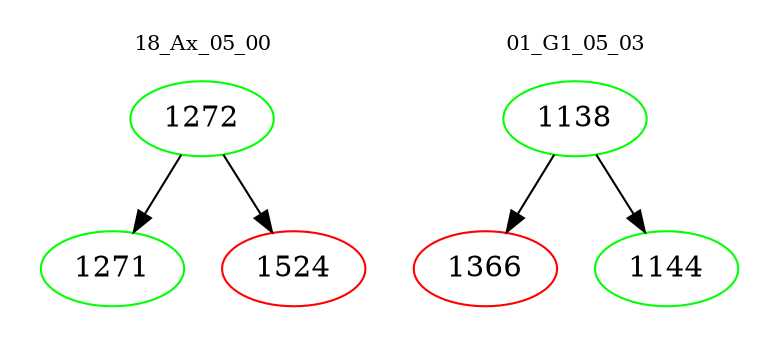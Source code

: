 digraph{
subgraph cluster_0 {
color = white
label = "18_Ax_05_00";
fontsize=10;
T0_1272 [label="1272", color="green"]
T0_1272 -> T0_1271 [color="black"]
T0_1271 [label="1271", color="green"]
T0_1272 -> T0_1524 [color="black"]
T0_1524 [label="1524", color="red"]
}
subgraph cluster_1 {
color = white
label = "01_G1_05_03";
fontsize=10;
T1_1138 [label="1138", color="green"]
T1_1138 -> T1_1366 [color="black"]
T1_1366 [label="1366", color="red"]
T1_1138 -> T1_1144 [color="black"]
T1_1144 [label="1144", color="green"]
}
}
